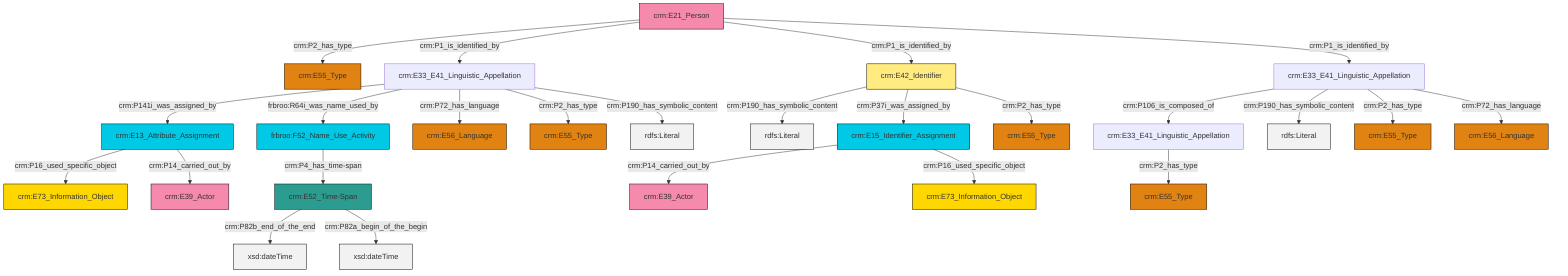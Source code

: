 graph TD
classDef Literal fill:#f2f2f2,stroke:#000000;
classDef CRM_Entity fill:#FFFFFF,stroke:#000000;
classDef Temporal_Entity fill:#00C9E6, stroke:#000000;
classDef Type fill:#E18312, stroke:#000000;
classDef Time-Span fill:#2C9C91, stroke:#000000;
classDef Appellation fill:#FFEB7F, stroke:#000000;
classDef Place fill:#008836, stroke:#000000;
classDef Persistent_Item fill:#B266B2, stroke:#000000;
classDef Conceptual_Object fill:#FFD700, stroke:#000000;
classDef Physical_Thing fill:#D2B48C, stroke:#000000;
classDef Actor fill:#f58aad, stroke:#000000;
classDef PC_Classes fill:#4ce600, stroke:#000000;
classDef Multi fill:#cccccc,stroke:#000000;

0["crm:E33_E41_Linguistic_Appellation"]:::Default -->|crm:P106_is_composed_of| 1["crm:E33_E41_Linguistic_Appellation"]:::Default
2["crm:E21_Person"]:::Actor -->|crm:P2_has_type| 3["crm:E55_Type"]:::Type
4["crm:E33_E41_Linguistic_Appellation"]:::Default -->|crm:P141i_was_assigned_by| 5["crm:E13_Attribute_Assignment"]:::Temporal_Entity
2["crm:E21_Person"]:::Actor -->|crm:P1_is_identified_by| 4["crm:E33_E41_Linguistic_Appellation"]:::Default
2["crm:E21_Person"]:::Actor -->|crm:P1_is_identified_by| 9["crm:E42_Identifier"]:::Appellation
2["crm:E21_Person"]:::Actor -->|crm:P1_is_identified_by| 0["crm:E33_E41_Linguistic_Appellation"]:::Default
14["crm:E52_Time-Span"]:::Time-Span -->|crm:P82b_end_of_the_end| 15[xsd:dateTime]:::Literal
1["crm:E33_E41_Linguistic_Appellation"]:::Default -->|crm:P2_has_type| 17["crm:E55_Type"]:::Type
0["crm:E33_E41_Linguistic_Appellation"]:::Default -->|crm:P190_has_symbolic_content| 21[rdfs:Literal]:::Literal
4["crm:E33_E41_Linguistic_Appellation"]:::Default -->|frbroo:R64i_was_name_used_by| 24["frbroo:F52_Name_Use_Activity"]:::Temporal_Entity
4["crm:E33_E41_Linguistic_Appellation"]:::Default -->|crm:P72_has_language| 25["crm:E56_Language"]:::Type
9["crm:E42_Identifier"]:::Appellation -->|crm:P190_has_symbolic_content| 26[rdfs:Literal]:::Literal
12["crm:E15_Identifier_Assignment"]:::Temporal_Entity -->|crm:P14_carried_out_by| 28["crm:E39_Actor"]:::Actor
9["crm:E42_Identifier"]:::Appellation -->|crm:P37i_was_assigned_by| 12["crm:E15_Identifier_Assignment"]:::Temporal_Entity
12["crm:E15_Identifier_Assignment"]:::Temporal_Entity -->|crm:P16_used_specific_object| 33["crm:E73_Information_Object"]:::Conceptual_Object
9["crm:E42_Identifier"]:::Appellation -->|crm:P2_has_type| 18["crm:E55_Type"]:::Type
24["frbroo:F52_Name_Use_Activity"]:::Temporal_Entity -->|crm:P4_has_time-span| 14["crm:E52_Time-Span"]:::Time-Span
0["crm:E33_E41_Linguistic_Appellation"]:::Default -->|crm:P2_has_type| 10["crm:E55_Type"]:::Type
5["crm:E13_Attribute_Assignment"]:::Temporal_Entity -->|crm:P16_used_specific_object| 37["crm:E73_Information_Object"]:::Conceptual_Object
0["crm:E33_E41_Linguistic_Appellation"]:::Default -->|crm:P72_has_language| 6["crm:E56_Language"]:::Type
4["crm:E33_E41_Linguistic_Appellation"]:::Default -->|crm:P2_has_type| 30["crm:E55_Type"]:::Type
14["crm:E52_Time-Span"]:::Time-Span -->|crm:P82a_begin_of_the_begin| 44[xsd:dateTime]:::Literal
4["crm:E33_E41_Linguistic_Appellation"]:::Default -->|crm:P190_has_symbolic_content| 45[rdfs:Literal]:::Literal
5["crm:E13_Attribute_Assignment"]:::Temporal_Entity -->|crm:P14_carried_out_by| 41["crm:E39_Actor"]:::Actor
